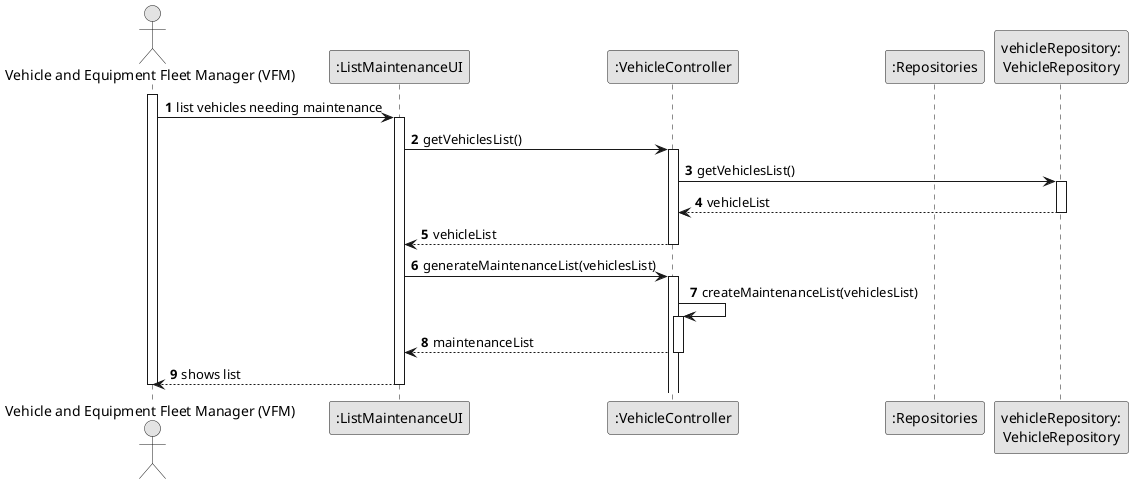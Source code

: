 @startuml
skinparam monochrome true
skinparam packageStyle rectangle
skinparam shadowing false

autonumber

'hide footbox
actor "Vehicle and Equipment Fleet Manager (VFM)" as VFM
participant ":ListMaintenanceUI" as UI
participant ":VehicleController" as CTRL
participant ":Repositories" as RepositorySingleton
participant "vehicleRepository:\nVehicleRepository" as VehicleRepository


activate VFM

    VFM -> UI :list vehicles needing maintenance
    activate UI



        UI -> CTRL : getVehiclesList()
        activate CTRL

            CTRL -> VehicleRepository : getVehiclesList()
            activate VehicleRepository

                VehicleRepository --> CTRL : vehicleList
            deactivate VehicleRepository

            CTRL --> UI : vehicleList
        deactivate CTRL


        UI -> CTRL : generateMaintenanceList(vehiclesList)
        activate CTRL

            CTRL -> CTRL : createMaintenanceList(vehiclesList)
            activate CTRL

            CTRL --> UI : maintenanceList
        deactivate CTRL

        UI --> VFM : shows list
    deactivate UI

deactivate VFM

@enduml